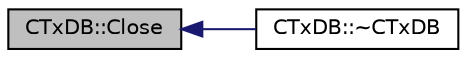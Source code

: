 digraph "CTxDB::Close"
{
  edge [fontname="Helvetica",fontsize="10",labelfontname="Helvetica",labelfontsize="10"];
  node [fontname="Helvetica",fontsize="10",shape=record];
  rankdir="LR";
  Node20 [label="CTxDB::Close",height=0.2,width=0.4,color="black", fillcolor="grey75", style="filled", fontcolor="black"];
  Node20 -> Node21 [dir="back",color="midnightblue",fontsize="10",style="solid",fontname="Helvetica"];
  Node21 [label="CTxDB::~CTxDB",height=0.2,width=0.4,color="black", fillcolor="white", style="filled",URL="$d9/d8d/class_c_tx_d_b.html#a279b844a6669e94680c95c2f2bf45580"];
}
